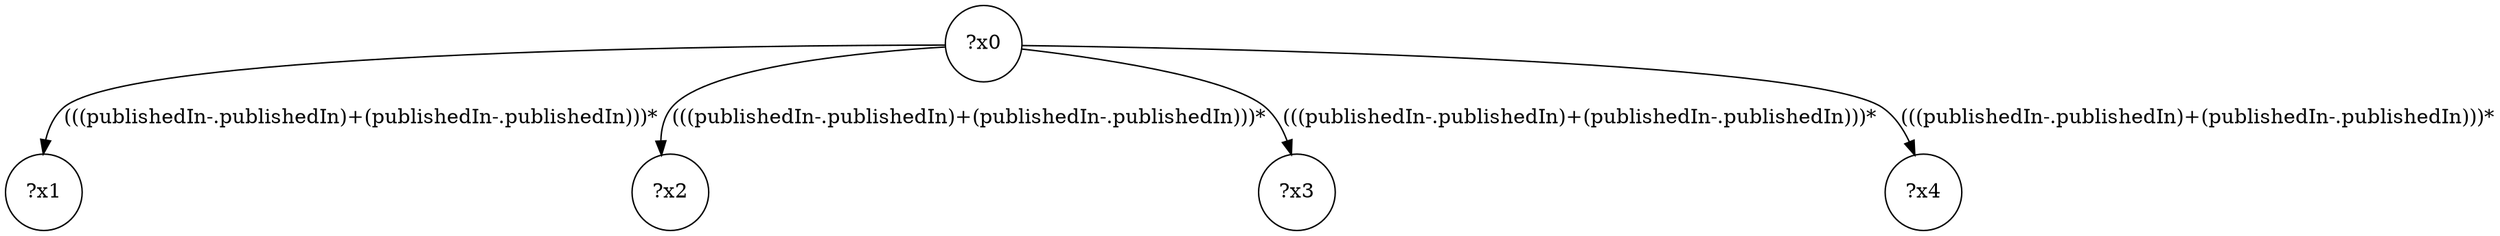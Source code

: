 digraph g {
	x0 [shape=circle, label="?x0"];
	x1 [shape=circle, label="?x1"];
	x0 -> x1 [label="(((publishedIn-.publishedIn)+(publishedIn-.publishedIn)))*"];
	x2 [shape=circle, label="?x2"];
	x0 -> x2 [label="(((publishedIn-.publishedIn)+(publishedIn-.publishedIn)))*"];
	x3 [shape=circle, label="?x3"];
	x0 -> x3 [label="(((publishedIn-.publishedIn)+(publishedIn-.publishedIn)))*"];
	x4 [shape=circle, label="?x4"];
	x0 -> x4 [label="(((publishedIn-.publishedIn)+(publishedIn-.publishedIn)))*"];
}
